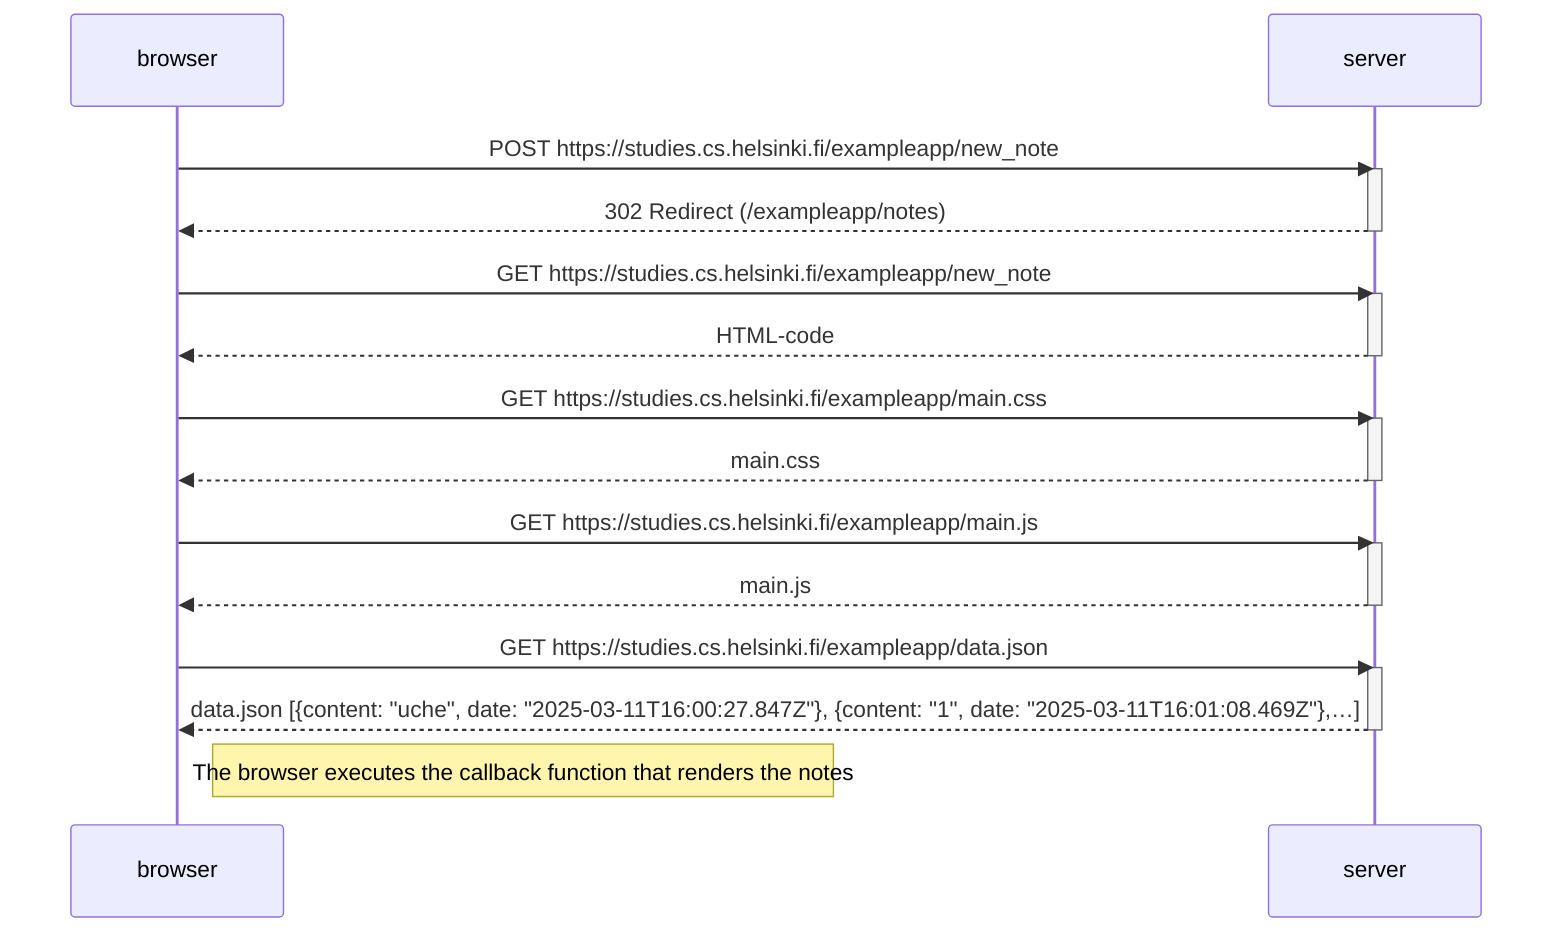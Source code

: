 sequenceDiagram
    participant browser
    participant server

    browser->>server: POST https://studies.cs.helsinki.fi/exampleapp/new_note
    activate server
    server-->>browser: 302 Redirect (/exampleapp/notes)
    deactivate server

    browser->>server: GET https://studies.cs.helsinki.fi/exampleapp/new_note
    activate server
    server-->>browser: HTML-code
    deactivate server

    browser->>server: GET https://studies.cs.helsinki.fi/exampleapp/main.css
    activate server
    server-->>browser: main.css
    deactivate server

    browser->>server: GET https://studies.cs.helsinki.fi/exampleapp/main.js
    activate server
    server-->>browser: main.js
    deactivate server

    browser->>server: GET https://studies.cs.helsinki.fi/exampleapp/data.json
    activate server
    server-->>browser: data.json [{content: "uche", date: "2025-03-11T16:00:27.847Z"}, {content: "1", date: "2025-03-11T16:01:08.469Z"},…]
    deactivate server

    Note right of browser: The browser executes the callback function that renders the notes